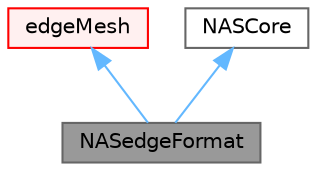 digraph "NASedgeFormat"
{
 // LATEX_PDF_SIZE
  bgcolor="transparent";
  edge [fontname=Helvetica,fontsize=10,labelfontname=Helvetica,labelfontsize=10];
  node [fontname=Helvetica,fontsize=10,shape=box,height=0.2,width=0.4];
  Node1 [id="Node000001",label="NASedgeFormat",height=0.2,width=0.4,color="gray40", fillcolor="grey60", style="filled", fontcolor="black",tooltip="Nastran edge reader."];
  Node2 -> Node1 [id="edge1_Node000001_Node000002",dir="back",color="steelblue1",style="solid",tooltip=" "];
  Node2 [id="Node000002",label="edgeMesh",height=0.2,width=0.4,color="red", fillcolor="#FFF0F0", style="filled",URL="$classFoam_1_1edgeMesh.html",tooltip="Mesh data needed to do the Finite Area discretisation."];
  Node6 -> Node1 [id="edge2_Node000001_Node000006",dir="back",color="steelblue1",style="solid",tooltip=" "];
  Node6 [id="Node000006",label="NASCore",height=0.2,width=0.4,color="gray40", fillcolor="white", style="filled",URL="$classFoam_1_1fileFormats_1_1NASCore.html",tooltip="Core routines used when reading/writing NASTRAN files."];
}
